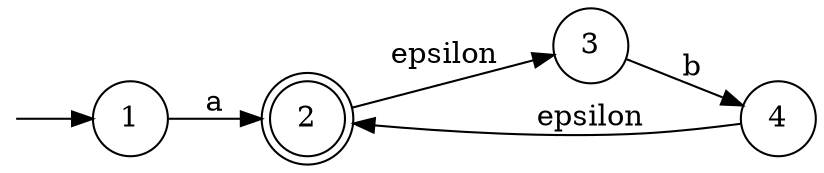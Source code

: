 digraph {
rankdir=LR
node [shape=circle];
start [color=white, shape=point]
1 [label="1"]
2 [label="2", shape=doublecircle]
3 [label="3"]
4 [label="4"]

start -> 1;
1 -> 2 [label="a"]
2 -> 3 [label="\epsilon"]
3 -> 4 [label="b"]
4 -> 2 [label="\epsilon"]
}
